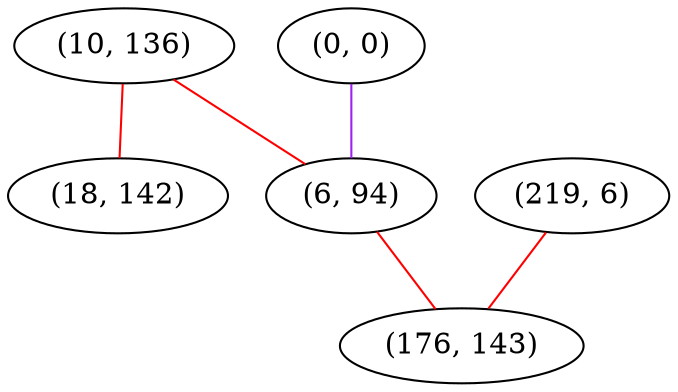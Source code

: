 graph "" {
"(10, 136)";
"(0, 0)";
"(18, 142)";
"(219, 6)";
"(6, 94)";
"(176, 143)";
"(10, 136)" -- "(18, 142)"  [color=red, key=0, weight=1];
"(10, 136)" -- "(6, 94)"  [color=red, key=0, weight=1];
"(0, 0)" -- "(6, 94)"  [color=purple, key=0, weight=4];
"(219, 6)" -- "(176, 143)"  [color=red, key=0, weight=1];
"(6, 94)" -- "(176, 143)"  [color=red, key=0, weight=1];
}
